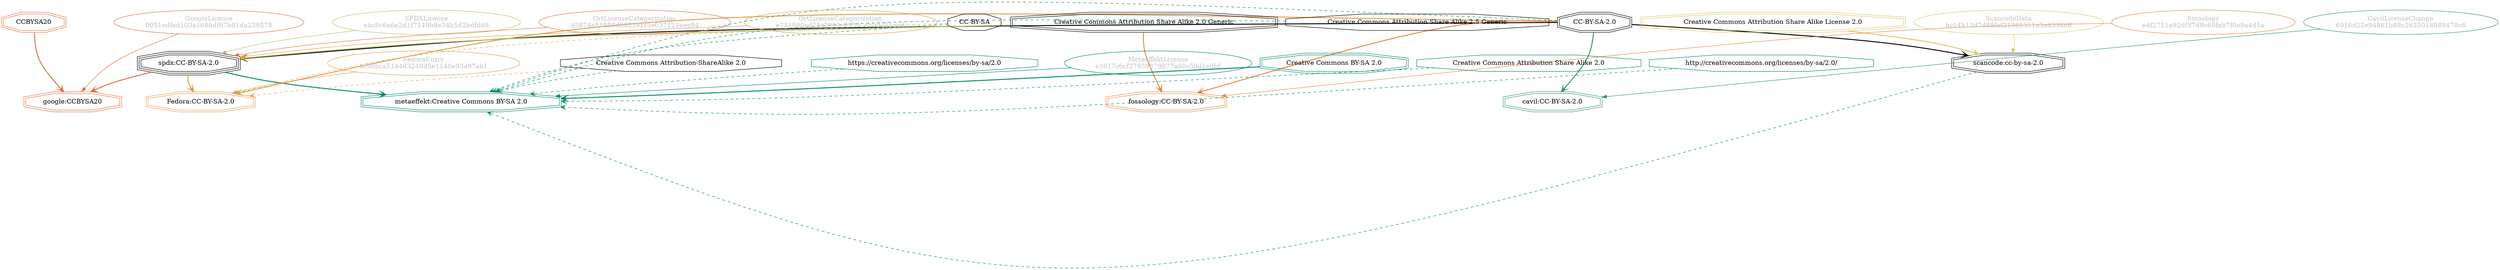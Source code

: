 strict digraph {
    node [shape=box];
    graph [splines=curved];
    1071 [label="SPDXLicense\nebc8c6a6e2d1f7149b8e34b5d2bdfd68"
         ,fontcolor=gray
         ,color="#b8bf62"
         ,fillcolor="beige;1"
         ,shape=ellipse];
    1072 [label="spdx:CC-BY-SA-2.0"
         ,shape=tripleoctagon];
    1073 [label="CC-BY-SA-2.0"
         ,shape=doubleoctagon];
    1074 [label="Creative Commons Attribution Share Alike 2.0 Generic"
         ,shape=doubleoctagon];
    1088 [label="Creative Commons Attribution Share Alike 2.5 Generic"
         ,shape=octagon];
    5695 [label="GoogleLicense\n0051edfed103a1686df67b01da239578"
         ,fontcolor=gray
         ,color="#e06f45"
         ,fillcolor="beige;1"
         ,shape=ellipse];
    5696 [label="google:CCBYSA20"
         ,color="#e06f45"
         ,shape=doubleoctagon];
    5697 [label=CCBYSA20
         ,color="#e06f45"
         ,shape=doubleoctagon];
    6174 [label="CC-BY-SA"
         ,shape=octagon];
    6178 [label="FedoraEntry\nec98bca5144d3248d5e1140e93a97ab1"
         ,fontcolor=gray
         ,color="#e09d4b"
         ,fillcolor="beige;1"
         ,shape=ellipse];
    6179 [label="Fedora:CC-BY-SA-2.0"
         ,color="#e09d4b"
         ,shape=doubleoctagon];
    6180 [label="Creative Commons Attribution-ShareAlike 2.0"
         ,shape=octagon];
    13465 [label="ScancodeData\nbc14b13d7d89faf21981311a3e4334d6"
          ,fontcolor=gray
          ,color="#dac767"
          ,fillcolor="beige;1"
          ,shape=ellipse];
    13466 [label="scancode:cc-by-sa-2.0"
          ,shape=doubleoctagon];
    13467 [label="Creative Commons Attribution Share Alike License 2.0"
          ,color="#dac767"
          ,shape=doubleoctagon];
    26799 [label="Fossology\ne4f2711e92d0f7d9c60feb7f0a9a4d5a"
          ,fontcolor=gray
          ,color="#e18745"
          ,fillcolor="beige;1"
          ,shape=ellipse];
    26800 [label="fossology:CC-BY-SA-2.0"
          ,color="#e18745"
          ,shape=doubleoctagon];
    28603 [label="OrtLicenseCategorization\n45874a81850d80218f35e037121eee94"
          ,fontcolor=gray
          ,color="#e06f45"
          ,fillcolor="beige;1"
          ,shape=ellipse];
    35426 [label="OrtLicenseCategorization\ne731880ad23c2900c99592eb09451ebd"
          ,fontcolor=gray
          ,color="#e09d4b"
          ,fillcolor="beige;1"
          ,shape=ellipse];
    36614 [label="CavilLicenseChange\n6916d22e94861b88c2635018889478c6"
          ,fontcolor=gray
          ,color="#379469"
          ,fillcolor="beige;1"
          ,shape=ellipse];
    36615 [label="cavil:CC-BY-SA-2.0"
          ,color="#379469"
          ,shape=doubleoctagon];
    40097 [label="MetaeffektLicense\nc1617c6cf27938870977a60c58d1e0bf"
          ,fontcolor=gray
          ,color="#00876c"
          ,fillcolor="beige;1"
          ,shape=ellipse];
    40098 [label="metaeffekt:Creative Commons BY-SA 2.0"
          ,color="#00876c"
          ,shape=doubleoctagon];
    40099 [label="Creative Commons BY-SA 2.0"
          ,color="#00876c"
          ,shape=doubleoctagon];
    40100 [label="Creative Commons Attribution Share Alike 2.0"
          ,color="#00876c"
          ,shape=octagon];
    40101 [label="http://creativecommons.org/licenses/by-sa/2.0/"
          ,color="#00876c"
          ,shape=octagon];
    40103 [label="https://creativecommons.org/licenses/by-sa/2.0"
          ,color="#00876c"
          ,shape=octagon];
    1071 -> 1072 [weight=0.5
                 ,color="#b8bf62"];
    1072 -> 5696 [style=bold
                 ,arrowhead=vee
                 ,weight=0.7
                 ,color="#e06f45"];
    1072 -> 6179 [style=bold
                 ,arrowhead=vee
                 ,weight=0.7
                 ,color="#e09d4b"];
    1072 -> 40098 [style=bold
                  ,arrowhead=vee
                  ,weight=0.7
                  ,color="#00876c"];
    1073 -> 1072 [style=bold
                 ,arrowhead=vee
                 ,weight=0.7];
    1073 -> 6179 [style=bold
                 ,arrowhead=vee
                 ,weight=0.7
                 ,color="#e09d4b"];
    1073 -> 13466 [style=bold
                  ,arrowhead=vee
                  ,weight=0.7];
    1073 -> 26800 [style=bold
                  ,arrowhead=vee
                  ,weight=0.7
                  ,color="#e18745"];
    1073 -> 36615 [style=bold
                  ,arrowhead=vee
                  ,weight=0.7
                  ,color="#379469"];
    1073 -> 36615 [style=bold
                  ,arrowhead=vee
                  ,weight=0.7
                  ,color="#379469"];
    1073 -> 40098 [style=dashed
                  ,arrowhead=vee
                  ,weight=0.5
                  ,color="#00876c"];
    1074 -> 1072 [style=bold
                 ,arrowhead=vee
                 ,weight=0.7
                 ,color="#b8bf62"];
    1074 -> 26800 [style=bold
                  ,arrowhead=vee
                  ,weight=0.7
                  ,color="#e18745"];
    1088 -> 40098 [style=dashed
                  ,arrowhead=vee
                  ,weight=0.5
                  ,color="#00876c"];
    5695 -> 5696 [weight=0.5
                 ,color="#e06f45"];
    5697 -> 5696 [style=bold
                 ,arrowhead=vee
                 ,weight=0.7
                 ,color="#e06f45"];
    6174 -> 6179 [style=dashed
                 ,arrowhead=vee
                 ,weight=0.5
                 ,color="#e09d4b"];
    6174 -> 40098 [style=dashed
                  ,arrowhead=vee
                  ,weight=0.5
                  ,color="#00876c"];
    6178 -> 6179 [weight=0.5
                 ,color="#e09d4b"];
    6180 -> 6179 [style=dashed
                 ,arrowhead=vee
                 ,weight=0.5
                 ,color="#e09d4b"];
    6180 -> 40098 [style=dashed
                  ,arrowhead=vee
                  ,weight=0.5
                  ,color="#00876c"];
    13465 -> 13466 [weight=0.5
                   ,color="#dac767"];
    13466 -> 40098 [style=dashed
                   ,arrowhead=vee
                   ,weight=0.5
                   ,color="#00876c"];
    13467 -> 13466 [style=bold
                   ,arrowhead=vee
                   ,weight=0.7
                   ,color="#dac767"];
    26799 -> 26800 [weight=0.5
                   ,color="#e18745"];
    28603 -> 1072 [weight=0.5
                  ,color="#e06f45"];
    35426 -> 1072 [weight=0.5
                  ,color="#e09d4b"];
    36614 -> 36615 [weight=0.5
                   ,color="#379469"];
    40097 -> 40098 [weight=0.5
                   ,color="#00876c"];
    40099 -> 40098 [style=bold
                   ,arrowhead=vee
                   ,weight=0.7
                   ,color="#00876c"];
    40100 -> 40098 [style=dashed
                   ,arrowhead=vee
                   ,weight=0.5
                   ,color="#00876c"];
    40101 -> 40098 [style=dashed
                   ,arrowhead=vee
                   ,weight=0.5
                   ,color="#00876c"];
    40103 -> 40098 [style=dashed
                   ,arrowhead=vee
                   ,weight=0.5
                   ,color="#00876c"];
}
